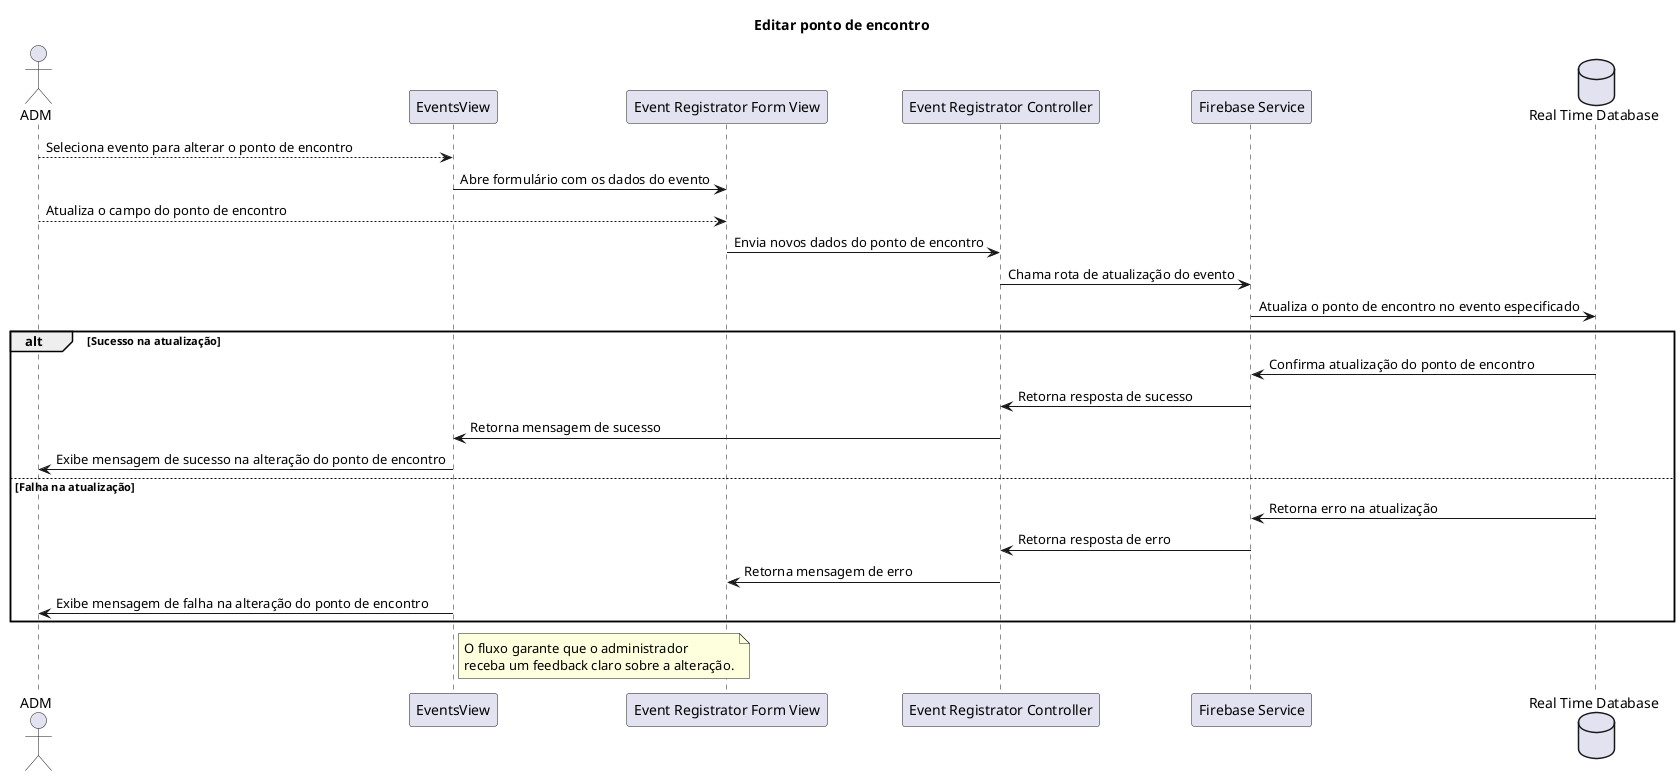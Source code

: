 @startuml pe_na_pedra_sequence_diagram_8

title Editar ponto de encontro

actor ADM as adm

participant "EventsView" as eventsView
participant "Event Registrator Form View" as eventRegistratorFormView
participant "Event Registrator Controller" as eventRegistratorController
participant "Firebase Service" as firebase
database "Real Time Database" as realTimeDatabase

adm --> eventsView : Seleciona evento para alterar o ponto de encontro
eventsView -> eventRegistratorFormView : Abre formulário com os dados do evento
adm --> eventRegistratorFormView : Atualiza o campo do ponto de encontro
eventRegistratorFormView -> eventRegistratorController : Envia novos dados do ponto de encontro
eventRegistratorController -> firebase: Chama rota de atualização do evento 
firebase -> realTimeDatabase : Atualiza o ponto de encontro no evento especificado

alt Sucesso na atualização
  realTimeDatabase -> firebase: Confirma atualização do ponto de encontro
  firebase -> eventRegistratorController : Retorna resposta de sucesso
  eventRegistratorController -> eventsView : Retorna mensagem de sucesso
  eventsView -> adm : Exibe mensagem de sucesso na alteração do ponto de encontro
else Falha na atualização
  realTimeDatabase -> firebase : Retorna erro na atualização
  firebase -> eventRegistratorController : Retorna resposta de erro
  eventRegistratorController -> eventRegistratorFormView : Retorna mensagem de erro
  eventsView -> adm : Exibe mensagem de falha na alteração do ponto de encontro
end

note right of eventsView
  O fluxo garante que o administrador
  receba um feedback claro sobre a alteração.
end note

@enduml
